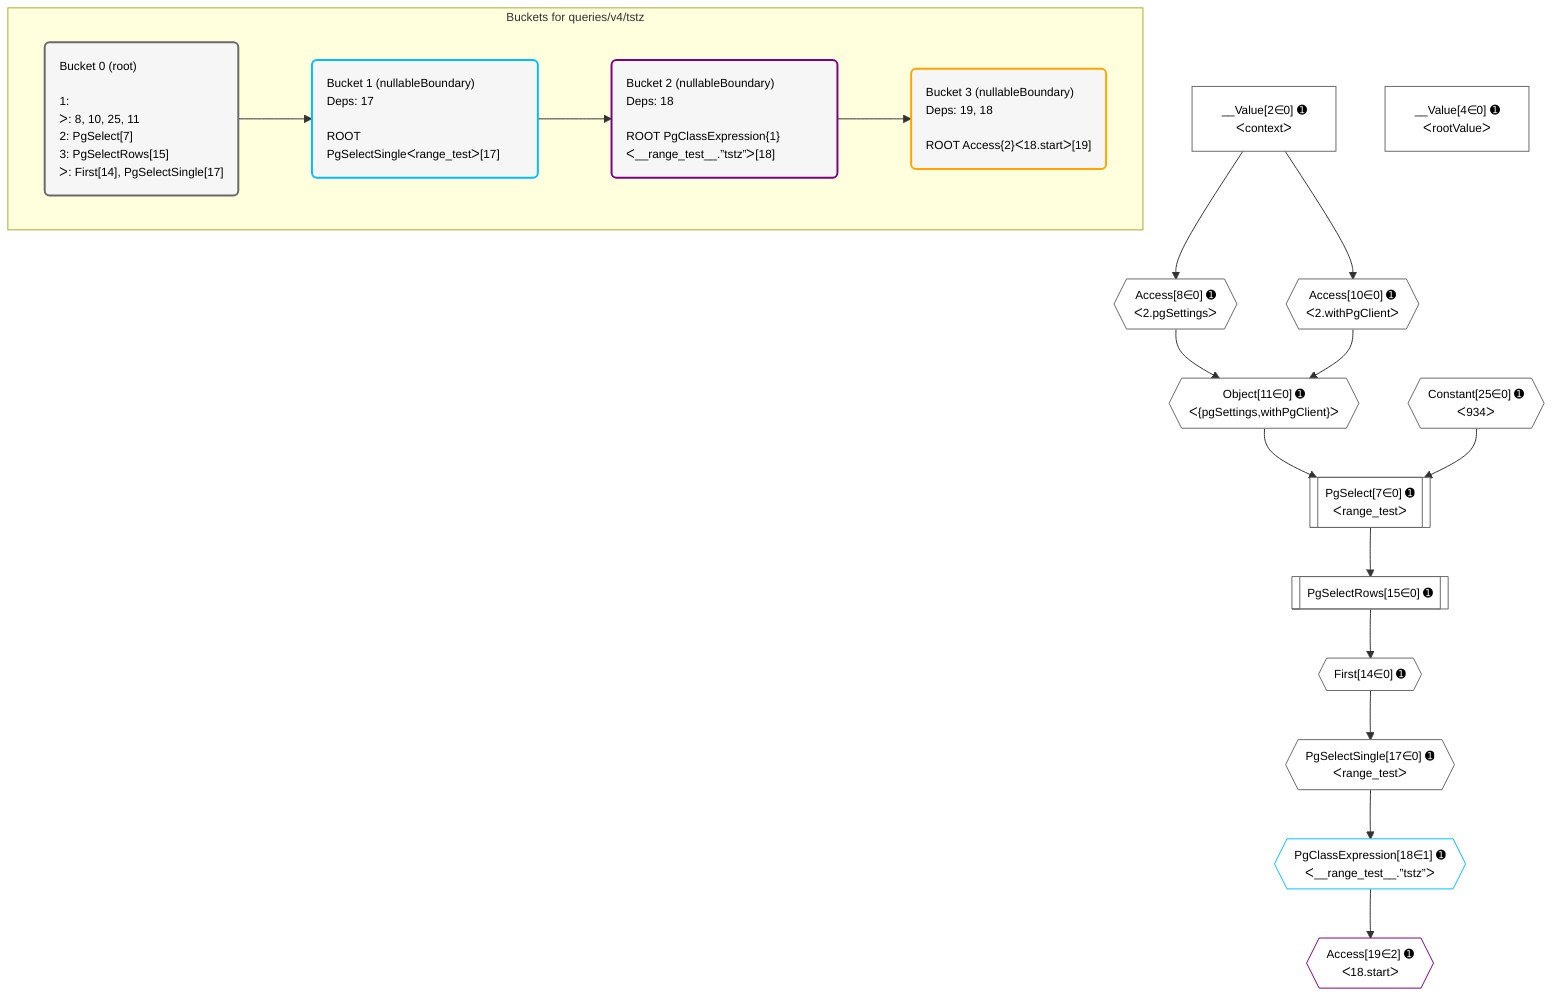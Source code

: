 %%{init: {'themeVariables': { 'fontSize': '12px'}}}%%
graph TD
    classDef path fill:#eee,stroke:#000,color:#000
    classDef plan fill:#fff,stroke-width:1px,color:#000
    classDef itemplan fill:#fff,stroke-width:2px,color:#000
    classDef unbatchedplan fill:#dff,stroke-width:1px,color:#000
    classDef sideeffectplan fill:#fcc,stroke-width:2px,color:#000
    classDef bucket fill:#f6f6f6,color:#000,stroke-width:2px,text-align:left

    subgraph "Buckets for queries/v4/tstz"
    Bucket0("Bucket 0 (root)<br /><br />1: <br />ᐳ: 8, 10, 25, 11<br />2: PgSelect[7]<br />3: PgSelectRows[15]<br />ᐳ: First[14], PgSelectSingle[17]"):::bucket
    Bucket1("Bucket 1 (nullableBoundary)<br />Deps: 17<br /><br />ROOT PgSelectSingleᐸrange_testᐳ[17]"):::bucket
    Bucket2("Bucket 2 (nullableBoundary)<br />Deps: 18<br /><br />ROOT PgClassExpression{1}ᐸ__range_test__.”tstz”ᐳ[18]"):::bucket
    Bucket3("Bucket 3 (nullableBoundary)<br />Deps: 19, 18<br /><br />ROOT Access{2}ᐸ18.startᐳ[19]"):::bucket
    end
    Bucket0 --> Bucket1
    Bucket1 --> Bucket2
    Bucket2 --> Bucket3

    %% plan dependencies
    PgSelect7[["PgSelect[7∈0] ➊<br />ᐸrange_testᐳ"]]:::plan
    Object11{{"Object[11∈0] ➊<br />ᐸ{pgSettings,withPgClient}ᐳ"}}:::plan
    Constant25{{"Constant[25∈0] ➊<br />ᐸ934ᐳ"}}:::plan
    Object11 & Constant25 --> PgSelect7
    Access8{{"Access[8∈0] ➊<br />ᐸ2.pgSettingsᐳ"}}:::plan
    Access10{{"Access[10∈0] ➊<br />ᐸ2.withPgClientᐳ"}}:::plan
    Access8 & Access10 --> Object11
    __Value2["__Value[2∈0] ➊<br />ᐸcontextᐳ"]:::plan
    __Value2 --> Access8
    __Value2 --> Access10
    First14{{"First[14∈0] ➊"}}:::plan
    PgSelectRows15[["PgSelectRows[15∈0] ➊"]]:::plan
    PgSelectRows15 --> First14
    PgSelect7 --> PgSelectRows15
    PgSelectSingle17{{"PgSelectSingle[17∈0] ➊<br />ᐸrange_testᐳ"}}:::plan
    First14 --> PgSelectSingle17
    __Value4["__Value[4∈0] ➊<br />ᐸrootValueᐳ"]:::plan
    PgClassExpression18{{"PgClassExpression[18∈1] ➊<br />ᐸ__range_test__.”tstz”ᐳ"}}:::plan
    PgSelectSingle17 --> PgClassExpression18
    Access19{{"Access[19∈2] ➊<br />ᐸ18.startᐳ"}}:::plan
    PgClassExpression18 --> Access19

    %% define steps
    classDef bucket0 stroke:#696969
    class Bucket0,__Value2,__Value4,PgSelect7,Access8,Access10,Object11,First14,PgSelectRows15,PgSelectSingle17,Constant25 bucket0
    classDef bucket1 stroke:#00bfff
    class Bucket1,PgClassExpression18 bucket1
    classDef bucket2 stroke:#7f007f
    class Bucket2,Access19 bucket2
    classDef bucket3 stroke:#ffa500
    class Bucket3 bucket3